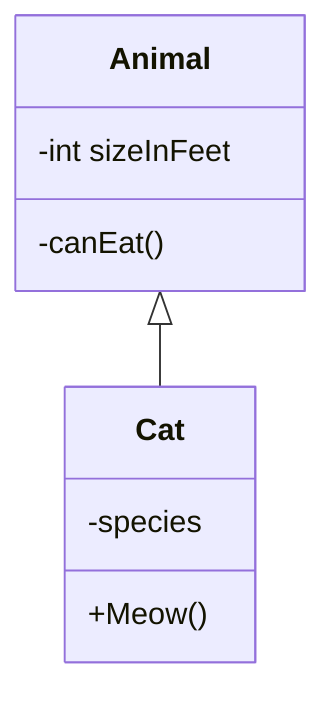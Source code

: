 classDiagram
    class Animal {
        -int sizeInFeet
        -canEat()
    }
    class Cat{
        -species
        +Meow()
    }
    Animal <|-- Cat